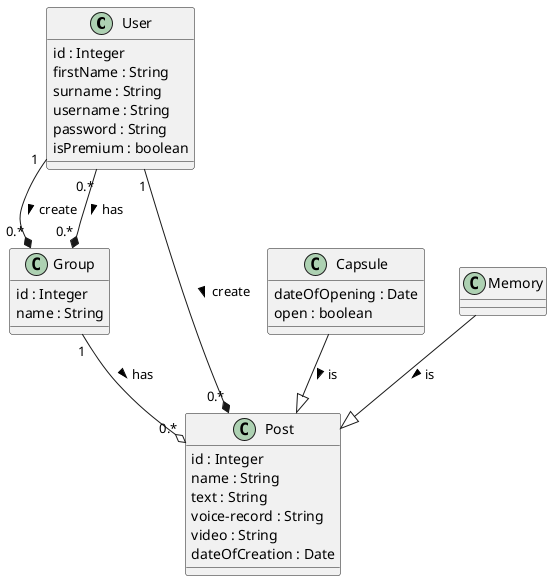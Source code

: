 @startuml

class "User"{
    id : Integer
    firstName : String
    surname : String
    username : String
    password : String
    isPremium : boolean
}

class "Group" {
    id : Integer
    name : String
}

class "Post" {
    id : Integer
    name : String
    text : String
    voice-record : String
    video : String
    dateOfCreation : Date
}

class "Capsule" {
    dateOfOpening : Date
    open : boolean
}

class "Memory" {

}

Memory --|> Post : is >
Capsule  --|> Post : is >

User "1" --* "0.*" Group : create >
User "0.*" --* "0.*" Group : has >
User "1" --* "0.*" Post : create >
Group "1" --o "0.*" Post : has >

@enduml